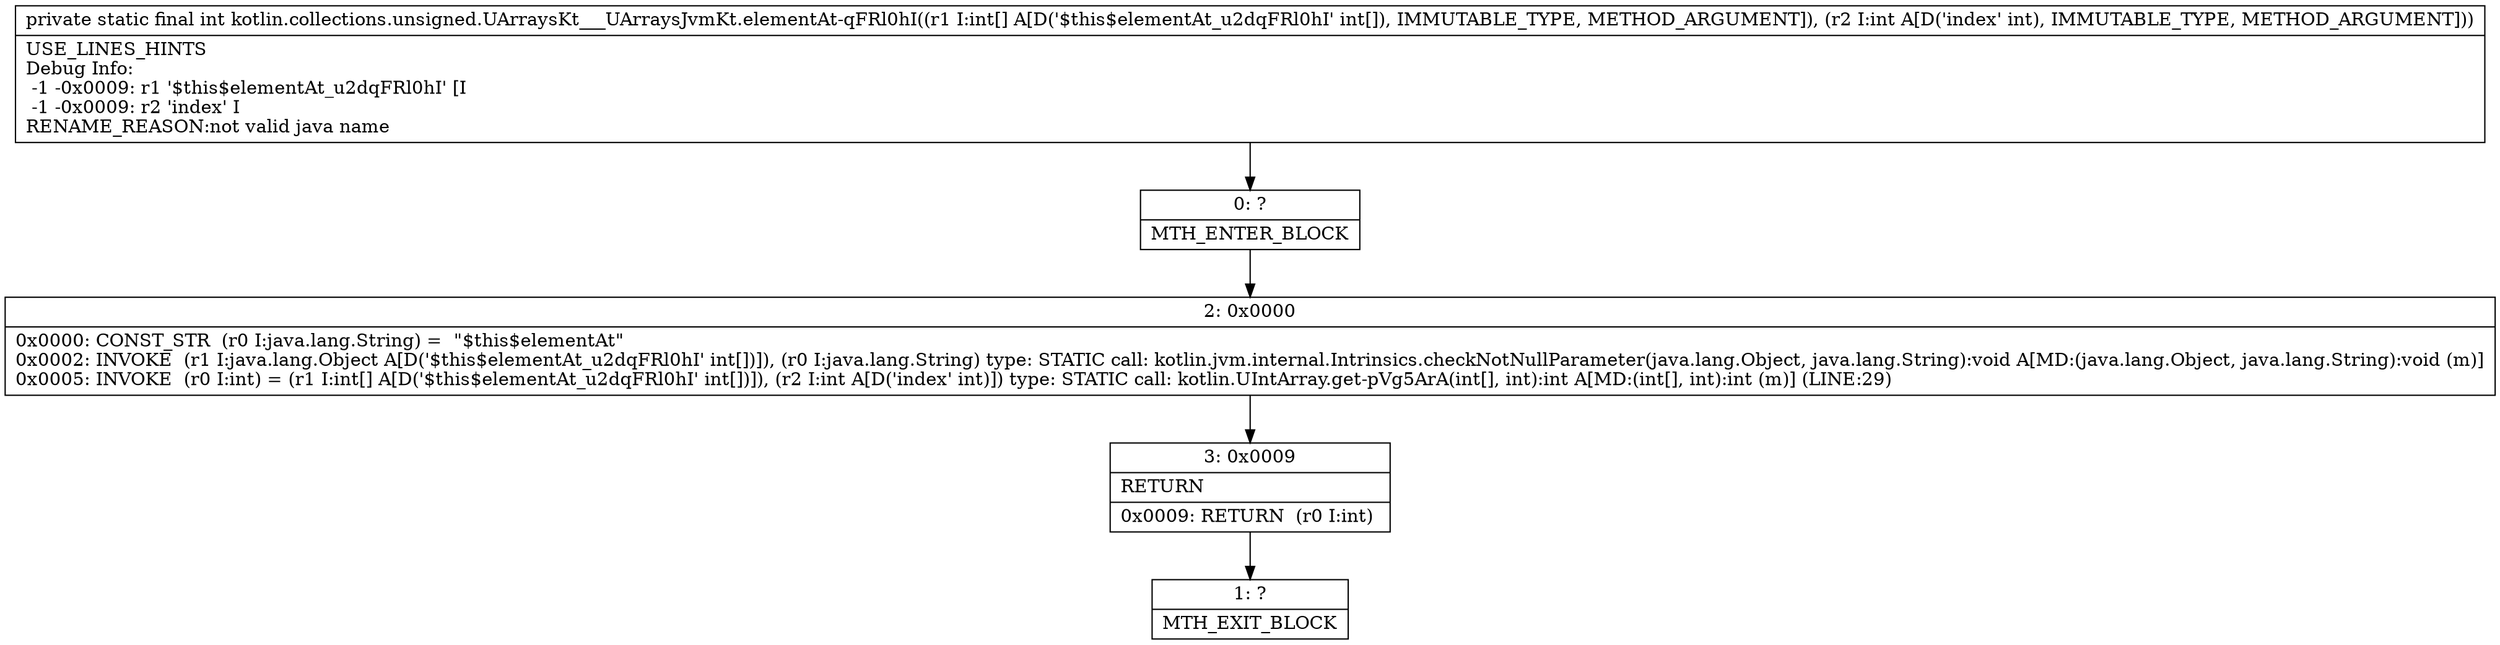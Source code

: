 digraph "CFG forkotlin.collections.unsigned.UArraysKt___UArraysJvmKt.elementAt\-qFRl0hI([II)I" {
Node_0 [shape=record,label="{0\:\ ?|MTH_ENTER_BLOCK\l}"];
Node_2 [shape=record,label="{2\:\ 0x0000|0x0000: CONST_STR  (r0 I:java.lang.String) =  \"$this$elementAt\" \l0x0002: INVOKE  (r1 I:java.lang.Object A[D('$this$elementAt_u2dqFRl0hI' int[])]), (r0 I:java.lang.String) type: STATIC call: kotlin.jvm.internal.Intrinsics.checkNotNullParameter(java.lang.Object, java.lang.String):void A[MD:(java.lang.Object, java.lang.String):void (m)]\l0x0005: INVOKE  (r0 I:int) = (r1 I:int[] A[D('$this$elementAt_u2dqFRl0hI' int[])]), (r2 I:int A[D('index' int)]) type: STATIC call: kotlin.UIntArray.get\-pVg5ArA(int[], int):int A[MD:(int[], int):int (m)] (LINE:29)\l}"];
Node_3 [shape=record,label="{3\:\ 0x0009|RETURN\l|0x0009: RETURN  (r0 I:int) \l}"];
Node_1 [shape=record,label="{1\:\ ?|MTH_EXIT_BLOCK\l}"];
MethodNode[shape=record,label="{private static final int kotlin.collections.unsigned.UArraysKt___UArraysJvmKt.elementAt\-qFRl0hI((r1 I:int[] A[D('$this$elementAt_u2dqFRl0hI' int[]), IMMUTABLE_TYPE, METHOD_ARGUMENT]), (r2 I:int A[D('index' int), IMMUTABLE_TYPE, METHOD_ARGUMENT]))  | USE_LINES_HINTS\lDebug Info:\l  \-1 \-0x0009: r1 '$this$elementAt_u2dqFRl0hI' [I\l  \-1 \-0x0009: r2 'index' I\lRENAME_REASON:not valid java name\l}"];
MethodNode -> Node_0;Node_0 -> Node_2;
Node_2 -> Node_3;
Node_3 -> Node_1;
}

